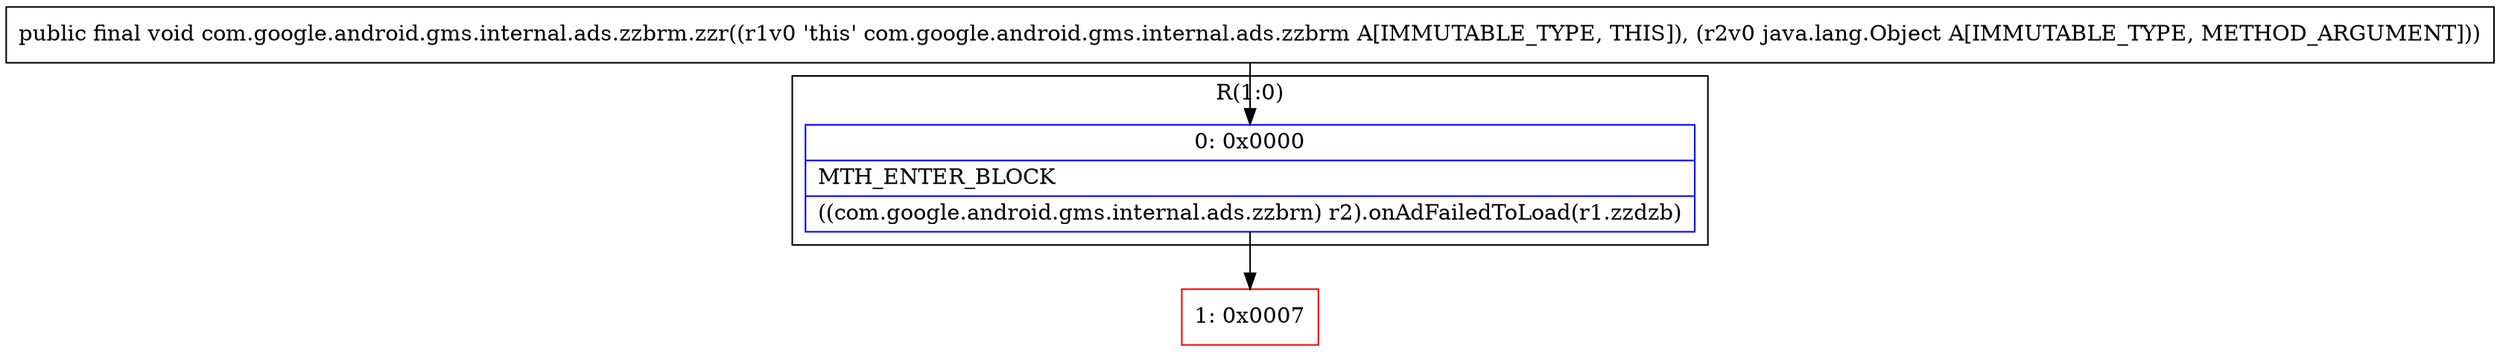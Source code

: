 digraph "CFG forcom.google.android.gms.internal.ads.zzbrm.zzr(Ljava\/lang\/Object;)V" {
subgraph cluster_Region_1362592348 {
label = "R(1:0)";
node [shape=record,color=blue];
Node_0 [shape=record,label="{0\:\ 0x0000|MTH_ENTER_BLOCK\l|((com.google.android.gms.internal.ads.zzbrn) r2).onAdFailedToLoad(r1.zzdzb)\l}"];
}
Node_1 [shape=record,color=red,label="{1\:\ 0x0007}"];
MethodNode[shape=record,label="{public final void com.google.android.gms.internal.ads.zzbrm.zzr((r1v0 'this' com.google.android.gms.internal.ads.zzbrm A[IMMUTABLE_TYPE, THIS]), (r2v0 java.lang.Object A[IMMUTABLE_TYPE, METHOD_ARGUMENT])) }"];
MethodNode -> Node_0;
Node_0 -> Node_1;
}

